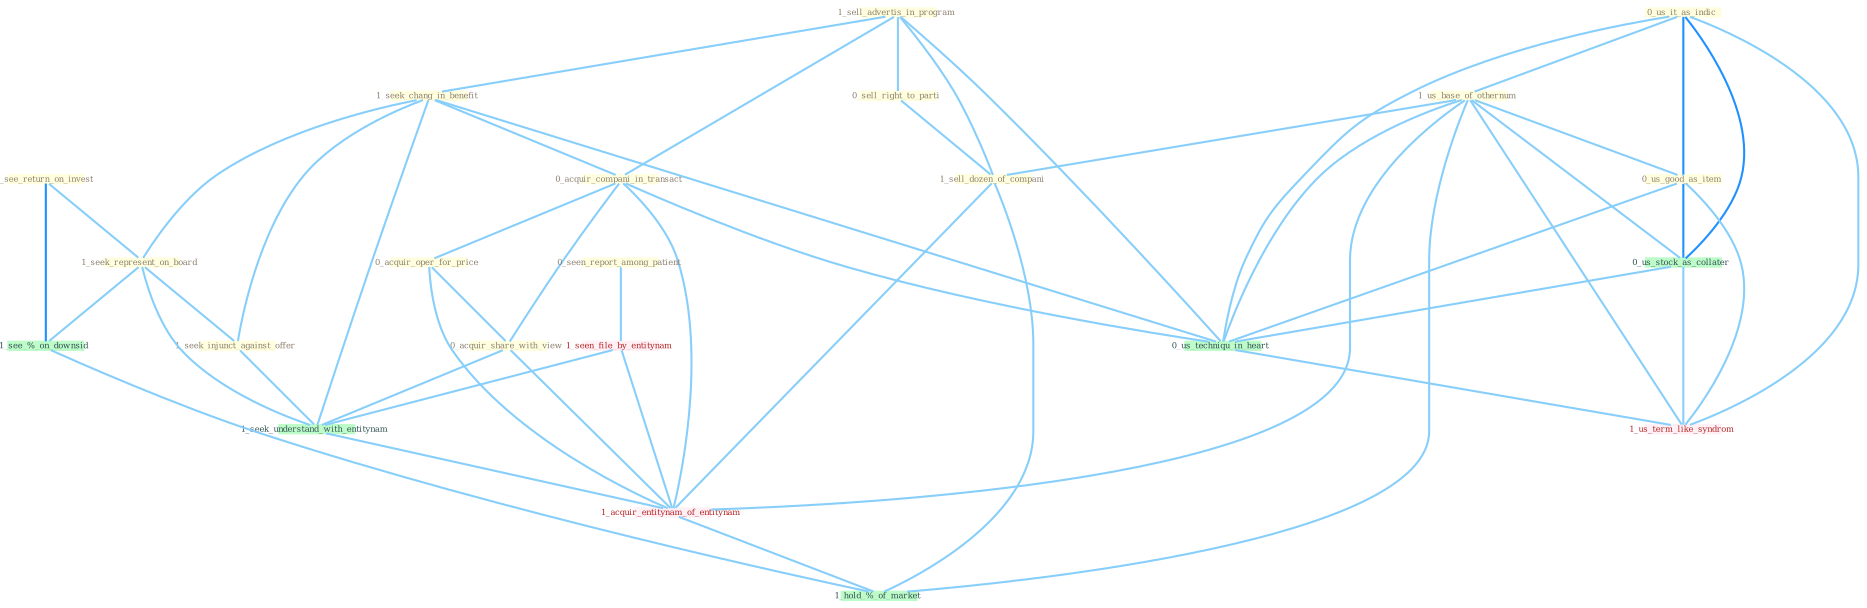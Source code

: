 Graph G{ 
    node
    [shape=polygon,style=filled,width=.5,height=.06,color="#BDFCC9",fixedsize=true,fontsize=4,
    fontcolor="#2f4f4f"];
    {node
    [color="#ffffe0", fontcolor="#8b7d6b"] "1_sell_advertis_in_program " "1_seek_chang_in_benefit " "1_see_return_on_invest " "0_us_it_as_indic " "0_acquir_compani_in_transact " "0_sell_right_to_parti " "1_seek_represent_on_board " "1_us_base_of_othernum " "0_acquir_oper_for_price " "0_us_good_as_item " "0_acquir_share_with_view " "1_seek_injunct_against_offer " "0_seen_report_among_patient " "1_sell_dozen_of_compani "}
{node [color="#fff0f5", fontcolor="#b22222"] "1_seen_file_by_entitynam " "1_acquir_entitynam_of_entitynam " "1_us_term_like_syndrom "}
edge [color="#B0E2FF"];

	"1_sell_advertis_in_program " -- "1_seek_chang_in_benefit " [w="1", color="#87cefa" ];
	"1_sell_advertis_in_program " -- "0_acquir_compani_in_transact " [w="1", color="#87cefa" ];
	"1_sell_advertis_in_program " -- "0_sell_right_to_parti " [w="1", color="#87cefa" ];
	"1_sell_advertis_in_program " -- "1_sell_dozen_of_compani " [w="1", color="#87cefa" ];
	"1_sell_advertis_in_program " -- "0_us_techniqu_in_heart " [w="1", color="#87cefa" ];
	"1_seek_chang_in_benefit " -- "0_acquir_compani_in_transact " [w="1", color="#87cefa" ];
	"1_seek_chang_in_benefit " -- "1_seek_represent_on_board " [w="1", color="#87cefa" ];
	"1_seek_chang_in_benefit " -- "1_seek_injunct_against_offer " [w="1", color="#87cefa" ];
	"1_seek_chang_in_benefit " -- "1_seek_understand_with_entitynam " [w="1", color="#87cefa" ];
	"1_seek_chang_in_benefit " -- "0_us_techniqu_in_heart " [w="1", color="#87cefa" ];
	"1_see_return_on_invest " -- "1_seek_represent_on_board " [w="1", color="#87cefa" ];
	"1_see_return_on_invest " -- "1_see_%_on_downsid " [w="2", color="#1e90ff" , len=0.8];
	"0_us_it_as_indic " -- "1_us_base_of_othernum " [w="1", color="#87cefa" ];
	"0_us_it_as_indic " -- "0_us_good_as_item " [w="2", color="#1e90ff" , len=0.8];
	"0_us_it_as_indic " -- "0_us_stock_as_collater " [w="2", color="#1e90ff" , len=0.8];
	"0_us_it_as_indic " -- "0_us_techniqu_in_heart " [w="1", color="#87cefa" ];
	"0_us_it_as_indic " -- "1_us_term_like_syndrom " [w="1", color="#87cefa" ];
	"0_acquir_compani_in_transact " -- "0_acquir_oper_for_price " [w="1", color="#87cefa" ];
	"0_acquir_compani_in_transact " -- "0_acquir_share_with_view " [w="1", color="#87cefa" ];
	"0_acquir_compani_in_transact " -- "1_acquir_entitynam_of_entitynam " [w="1", color="#87cefa" ];
	"0_acquir_compani_in_transact " -- "0_us_techniqu_in_heart " [w="1", color="#87cefa" ];
	"0_sell_right_to_parti " -- "1_sell_dozen_of_compani " [w="1", color="#87cefa" ];
	"1_seek_represent_on_board " -- "1_seek_injunct_against_offer " [w="1", color="#87cefa" ];
	"1_seek_represent_on_board " -- "1_seek_understand_with_entitynam " [w="1", color="#87cefa" ];
	"1_seek_represent_on_board " -- "1_see_%_on_downsid " [w="1", color="#87cefa" ];
	"1_us_base_of_othernum " -- "0_us_good_as_item " [w="1", color="#87cefa" ];
	"1_us_base_of_othernum " -- "1_sell_dozen_of_compani " [w="1", color="#87cefa" ];
	"1_us_base_of_othernum " -- "0_us_stock_as_collater " [w="1", color="#87cefa" ];
	"1_us_base_of_othernum " -- "1_acquir_entitynam_of_entitynam " [w="1", color="#87cefa" ];
	"1_us_base_of_othernum " -- "0_us_techniqu_in_heart " [w="1", color="#87cefa" ];
	"1_us_base_of_othernum " -- "1_us_term_like_syndrom " [w="1", color="#87cefa" ];
	"1_us_base_of_othernum " -- "1_hold_%_of_market " [w="1", color="#87cefa" ];
	"0_acquir_oper_for_price " -- "0_acquir_share_with_view " [w="1", color="#87cefa" ];
	"0_acquir_oper_for_price " -- "1_acquir_entitynam_of_entitynam " [w="1", color="#87cefa" ];
	"0_us_good_as_item " -- "0_us_stock_as_collater " [w="2", color="#1e90ff" , len=0.8];
	"0_us_good_as_item " -- "0_us_techniqu_in_heart " [w="1", color="#87cefa" ];
	"0_us_good_as_item " -- "1_us_term_like_syndrom " [w="1", color="#87cefa" ];
	"0_acquir_share_with_view " -- "1_seek_understand_with_entitynam " [w="1", color="#87cefa" ];
	"0_acquir_share_with_view " -- "1_acquir_entitynam_of_entitynam " [w="1", color="#87cefa" ];
	"1_seek_injunct_against_offer " -- "1_seek_understand_with_entitynam " [w="1", color="#87cefa" ];
	"0_seen_report_among_patient " -- "1_seen_file_by_entitynam " [w="1", color="#87cefa" ];
	"1_sell_dozen_of_compani " -- "1_acquir_entitynam_of_entitynam " [w="1", color="#87cefa" ];
	"1_sell_dozen_of_compani " -- "1_hold_%_of_market " [w="1", color="#87cefa" ];
	"1_seen_file_by_entitynam " -- "1_seek_understand_with_entitynam " [w="1", color="#87cefa" ];
	"1_seen_file_by_entitynam " -- "1_acquir_entitynam_of_entitynam " [w="1", color="#87cefa" ];
	"0_us_stock_as_collater " -- "0_us_techniqu_in_heart " [w="1", color="#87cefa" ];
	"0_us_stock_as_collater " -- "1_us_term_like_syndrom " [w="1", color="#87cefa" ];
	"1_seek_understand_with_entitynam " -- "1_acquir_entitynam_of_entitynam " [w="1", color="#87cefa" ];
	"1_acquir_entitynam_of_entitynam " -- "1_hold_%_of_market " [w="1", color="#87cefa" ];
	"0_us_techniqu_in_heart " -- "1_us_term_like_syndrom " [w="1", color="#87cefa" ];
	"1_see_%_on_downsid " -- "1_hold_%_of_market " [w="1", color="#87cefa" ];
}